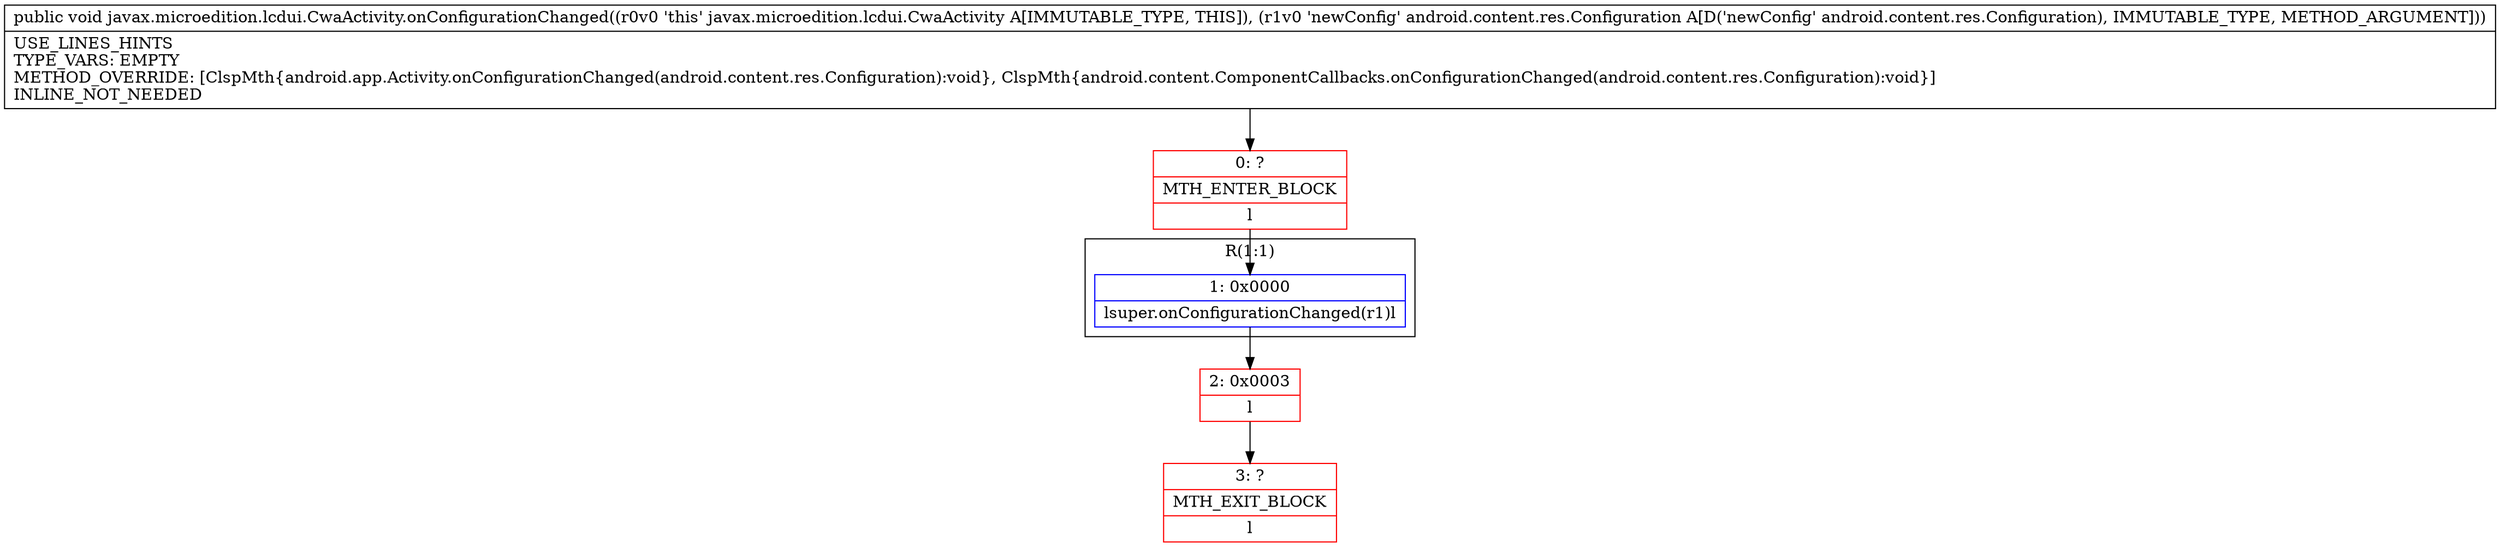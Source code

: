 digraph "CFG forjavax.microedition.lcdui.CwaActivity.onConfigurationChanged(Landroid\/content\/res\/Configuration;)V" {
subgraph cluster_Region_1443813538 {
label = "R(1:1)";
node [shape=record,color=blue];
Node_1 [shape=record,label="{1\:\ 0x0000|lsuper.onConfigurationChanged(r1)l}"];
}
Node_0 [shape=record,color=red,label="{0\:\ ?|MTH_ENTER_BLOCK\l|l}"];
Node_2 [shape=record,color=red,label="{2\:\ 0x0003|l}"];
Node_3 [shape=record,color=red,label="{3\:\ ?|MTH_EXIT_BLOCK\l|l}"];
MethodNode[shape=record,label="{public void javax.microedition.lcdui.CwaActivity.onConfigurationChanged((r0v0 'this' javax.microedition.lcdui.CwaActivity A[IMMUTABLE_TYPE, THIS]), (r1v0 'newConfig' android.content.res.Configuration A[D('newConfig' android.content.res.Configuration), IMMUTABLE_TYPE, METHOD_ARGUMENT]))  | USE_LINES_HINTS\lTYPE_VARS: EMPTY\lMETHOD_OVERRIDE: [ClspMth\{android.app.Activity.onConfigurationChanged(android.content.res.Configuration):void\}, ClspMth\{android.content.ComponentCallbacks.onConfigurationChanged(android.content.res.Configuration):void\}]\lINLINE_NOT_NEEDED\l}"];
MethodNode -> Node_0;
Node_1 -> Node_2;
Node_0 -> Node_1;
Node_2 -> Node_3;
}

